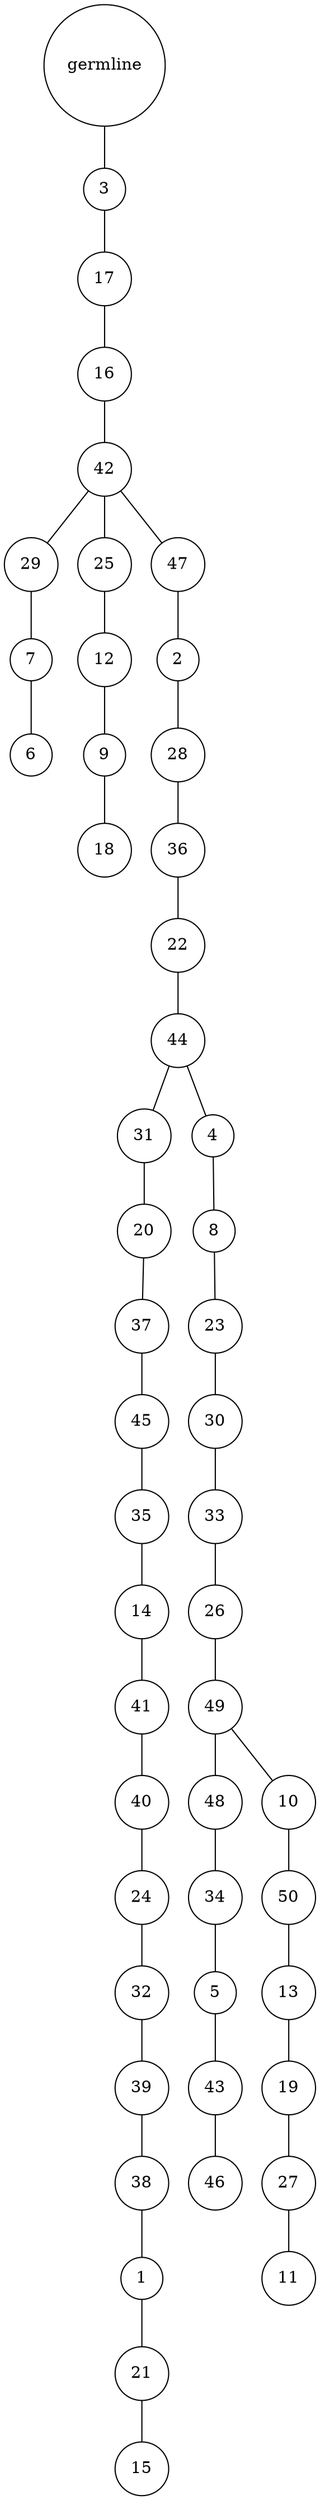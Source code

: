 graph {
	rankdir=UD;
	splines=line;
	node [shape=circle]
	"0x7f2f8e5a5c40" [label="germline"];
	"0x7f2f8e5a5c70" [label="3"];
	"0x7f2f8e5a5c40" -- "0x7f2f8e5a5c70" ;
	"0x7f2f8e5a5ca0" [label="17"];
	"0x7f2f8e5a5c70" -- "0x7f2f8e5a5ca0" ;
	"0x7f2f8e5a5cd0" [label="16"];
	"0x7f2f8e5a5ca0" -- "0x7f2f8e5a5cd0" ;
	"0x7f2f8e5a5d00" [label="42"];
	"0x7f2f8e5a5cd0" -- "0x7f2f8e5a5d00" ;
	"0x7f2f8e5a5d30" [label="29"];
	"0x7f2f8e5a5d00" -- "0x7f2f8e5a5d30" ;
	"0x7f2f8e5a5d60" [label="7"];
	"0x7f2f8e5a5d30" -- "0x7f2f8e5a5d60" ;
	"0x7f2f8e5a5d90" [label="6"];
	"0x7f2f8e5a5d60" -- "0x7f2f8e5a5d90" ;
	"0x7f2f8e5a5dc0" [label="25"];
	"0x7f2f8e5a5d00" -- "0x7f2f8e5a5dc0" ;
	"0x7f2f8e5a5df0" [label="12"];
	"0x7f2f8e5a5dc0" -- "0x7f2f8e5a5df0" ;
	"0x7f2f8e5a5e20" [label="9"];
	"0x7f2f8e5a5df0" -- "0x7f2f8e5a5e20" ;
	"0x7f2f8e5a5e50" [label="18"];
	"0x7f2f8e5a5e20" -- "0x7f2f8e5a5e50" ;
	"0x7f2f8e5a5e80" [label="47"];
	"0x7f2f8e5a5d00" -- "0x7f2f8e5a5e80" ;
	"0x7f2f8e5a5eb0" [label="2"];
	"0x7f2f8e5a5e80" -- "0x7f2f8e5a5eb0" ;
	"0x7f2f8e5a5ee0" [label="28"];
	"0x7f2f8e5a5eb0" -- "0x7f2f8e5a5ee0" ;
	"0x7f2f8e5a5f10" [label="36"];
	"0x7f2f8e5a5ee0" -- "0x7f2f8e5a5f10" ;
	"0x7f2f8e5a5f40" [label="22"];
	"0x7f2f8e5a5f10" -- "0x7f2f8e5a5f40" ;
	"0x7f2f8e5a5f70" [label="44"];
	"0x7f2f8e5a5f40" -- "0x7f2f8e5a5f70" ;
	"0x7f2f8e5a5fa0" [label="31"];
	"0x7f2f8e5a5f70" -- "0x7f2f8e5a5fa0" ;
	"0x7f2f8e5a5fd0" [label="20"];
	"0x7f2f8e5a5fa0" -- "0x7f2f8e5a5fd0" ;
	"0x7f2f8e5b2040" [label="37"];
	"0x7f2f8e5a5fd0" -- "0x7f2f8e5b2040" ;
	"0x7f2f8e5b2070" [label="45"];
	"0x7f2f8e5b2040" -- "0x7f2f8e5b2070" ;
	"0x7f2f8e5b20a0" [label="35"];
	"0x7f2f8e5b2070" -- "0x7f2f8e5b20a0" ;
	"0x7f2f8e5b20d0" [label="14"];
	"0x7f2f8e5b20a0" -- "0x7f2f8e5b20d0" ;
	"0x7f2f8e5b2100" [label="41"];
	"0x7f2f8e5b20d0" -- "0x7f2f8e5b2100" ;
	"0x7f2f8e5b2130" [label="40"];
	"0x7f2f8e5b2100" -- "0x7f2f8e5b2130" ;
	"0x7f2f8e5b2160" [label="24"];
	"0x7f2f8e5b2130" -- "0x7f2f8e5b2160" ;
	"0x7f2f8e5b2190" [label="32"];
	"0x7f2f8e5b2160" -- "0x7f2f8e5b2190" ;
	"0x7f2f8e5b21c0" [label="39"];
	"0x7f2f8e5b2190" -- "0x7f2f8e5b21c0" ;
	"0x7f2f8e5b21f0" [label="38"];
	"0x7f2f8e5b21c0" -- "0x7f2f8e5b21f0" ;
	"0x7f2f8e5b2220" [label="1"];
	"0x7f2f8e5b21f0" -- "0x7f2f8e5b2220" ;
	"0x7f2f8e5b2250" [label="21"];
	"0x7f2f8e5b2220" -- "0x7f2f8e5b2250" ;
	"0x7f2f8e5b2280" [label="15"];
	"0x7f2f8e5b2250" -- "0x7f2f8e5b2280" ;
	"0x7f2f8e5b22b0" [label="4"];
	"0x7f2f8e5a5f70" -- "0x7f2f8e5b22b0" ;
	"0x7f2f8e5b22e0" [label="8"];
	"0x7f2f8e5b22b0" -- "0x7f2f8e5b22e0" ;
	"0x7f2f8e5b2310" [label="23"];
	"0x7f2f8e5b22e0" -- "0x7f2f8e5b2310" ;
	"0x7f2f8e5b2340" [label="30"];
	"0x7f2f8e5b2310" -- "0x7f2f8e5b2340" ;
	"0x7f2f8e5b2370" [label="33"];
	"0x7f2f8e5b2340" -- "0x7f2f8e5b2370" ;
	"0x7f2f8e5b23a0" [label="26"];
	"0x7f2f8e5b2370" -- "0x7f2f8e5b23a0" ;
	"0x7f2f8e5b23d0" [label="49"];
	"0x7f2f8e5b23a0" -- "0x7f2f8e5b23d0" ;
	"0x7f2f8e5b2400" [label="48"];
	"0x7f2f8e5b23d0" -- "0x7f2f8e5b2400" ;
	"0x7f2f8e5b2430" [label="34"];
	"0x7f2f8e5b2400" -- "0x7f2f8e5b2430" ;
	"0x7f2f8e5b2460" [label="5"];
	"0x7f2f8e5b2430" -- "0x7f2f8e5b2460" ;
	"0x7f2f8e5b2490" [label="43"];
	"0x7f2f8e5b2460" -- "0x7f2f8e5b2490" ;
	"0x7f2f8e5b24c0" [label="46"];
	"0x7f2f8e5b2490" -- "0x7f2f8e5b24c0" ;
	"0x7f2f8e5b24f0" [label="10"];
	"0x7f2f8e5b23d0" -- "0x7f2f8e5b24f0" ;
	"0x7f2f8e5b2520" [label="50"];
	"0x7f2f8e5b24f0" -- "0x7f2f8e5b2520" ;
	"0x7f2f8e5b2550" [label="13"];
	"0x7f2f8e5b2520" -- "0x7f2f8e5b2550" ;
	"0x7f2f8e5b2580" [label="19"];
	"0x7f2f8e5b2550" -- "0x7f2f8e5b2580" ;
	"0x7f2f8e5b25b0" [label="27"];
	"0x7f2f8e5b2580" -- "0x7f2f8e5b25b0" ;
	"0x7f2f8e5b25e0" [label="11"];
	"0x7f2f8e5b25b0" -- "0x7f2f8e5b25e0" ;
}
